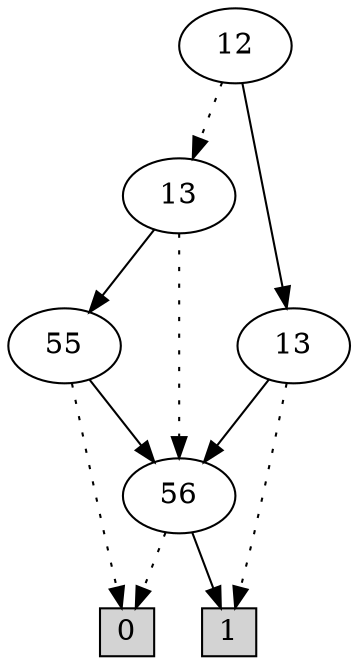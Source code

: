 digraph G {
0 [shape=box, label="0", style=filled, shape=box, height=0.3, width=0.3];
1 [shape=box, label="1", style=filled, shape=box, height=0.3, width=0.3];
951 [label="12"];
951 -> 943 [style=dotted];
951 -> 950 [style=filled];
943 [label="13"];
943 -> 114 [style=dotted];
943 -> 942 [style=filled];
114 [label="56"];
114 -> 0 [style=dotted];
114 -> 1 [style=filled];
942 [label="55"];
942 -> 0 [style=dotted];
942 -> 114 [style=filled];
950 [label="13"];
950 -> 1 [style=dotted];
950 -> 114 [style=filled];
}
